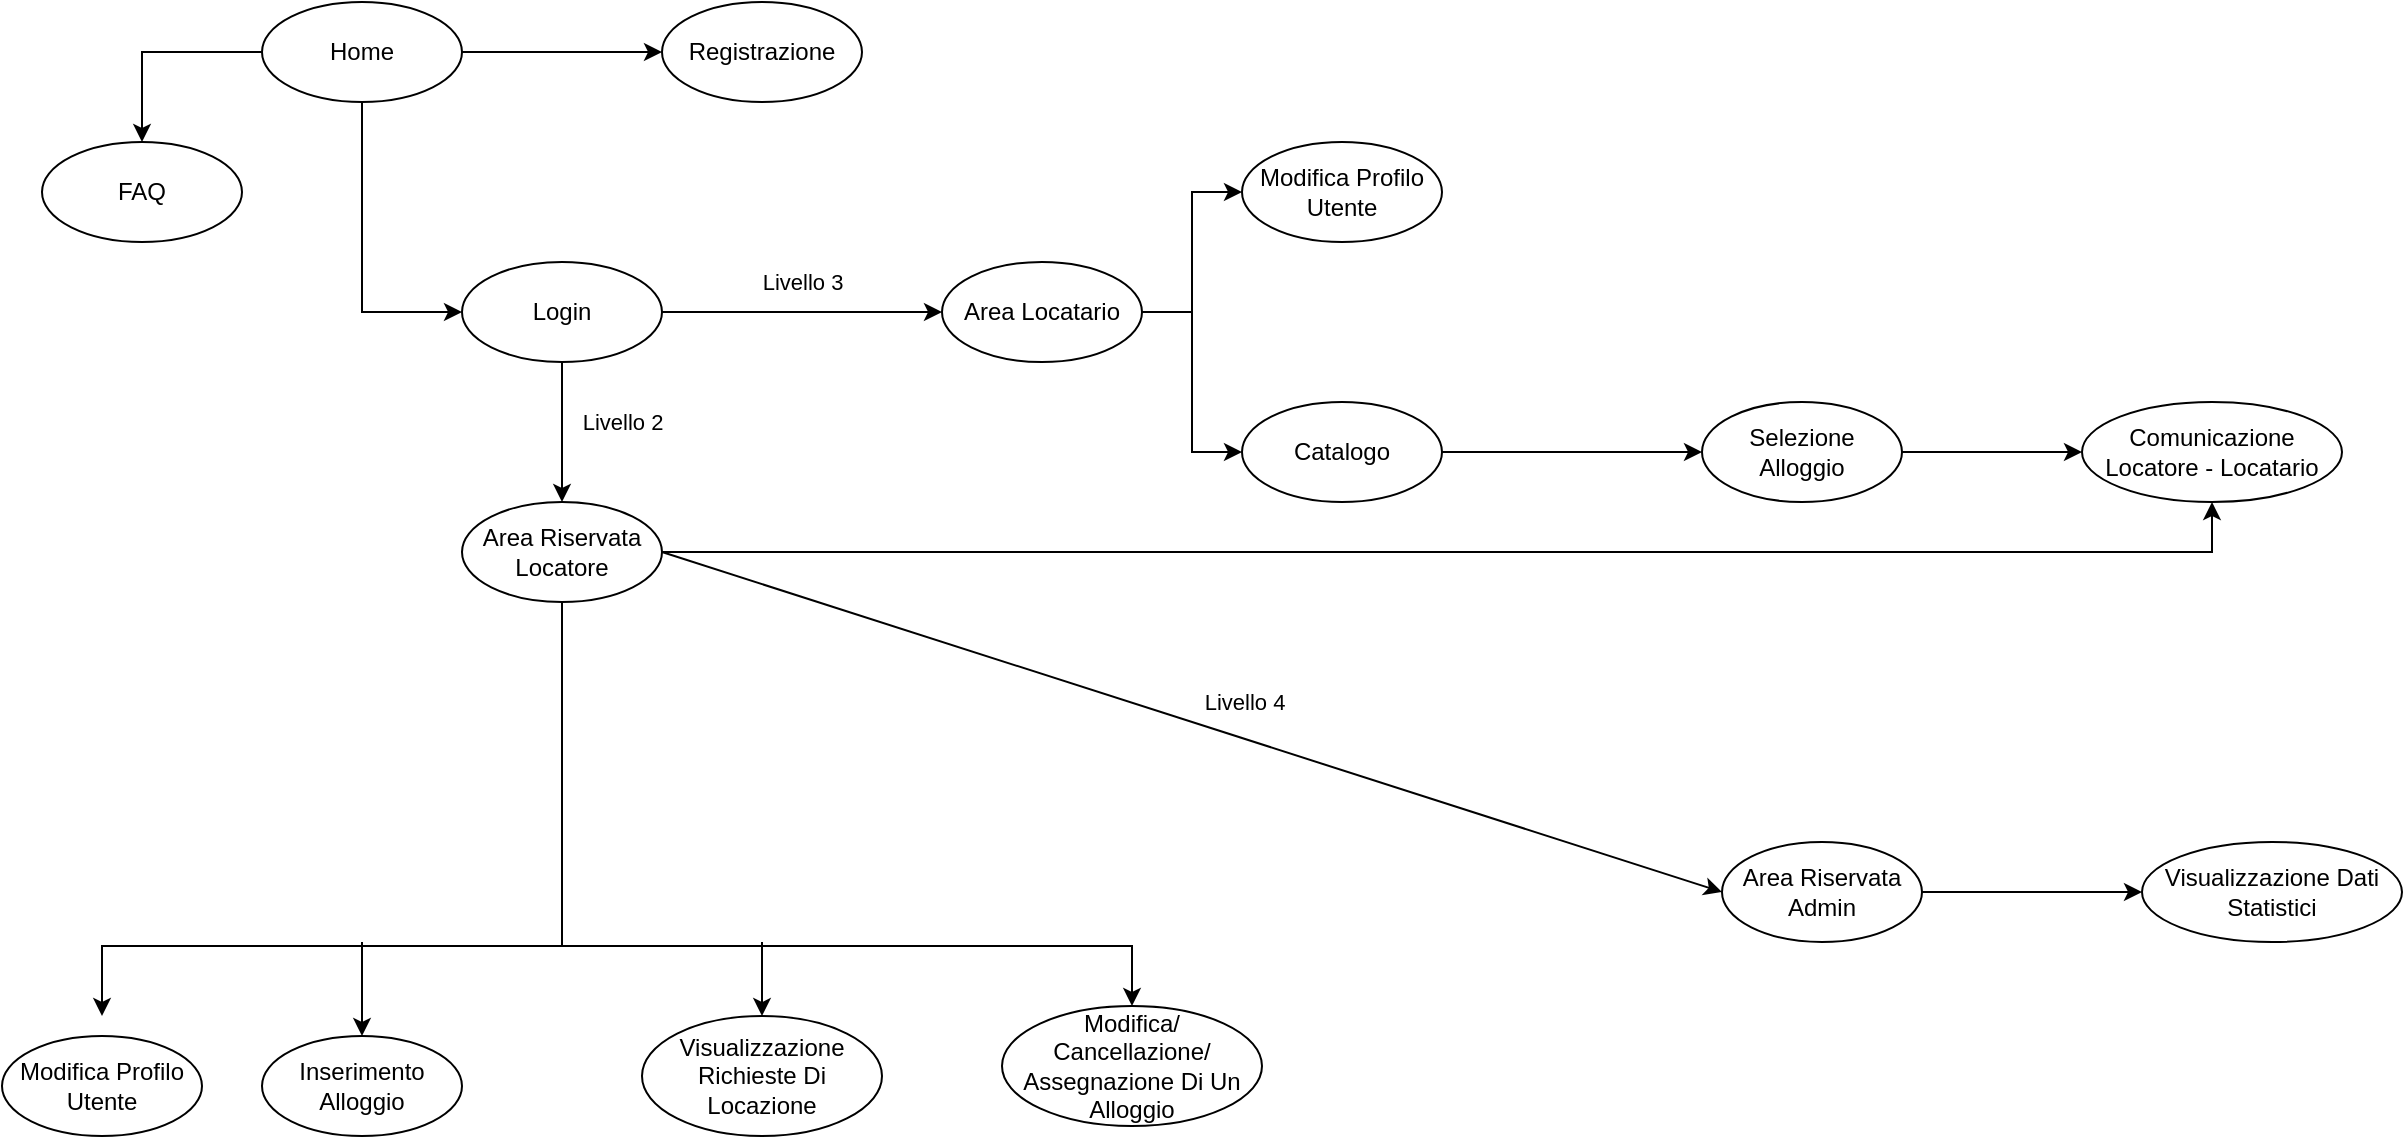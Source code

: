 <mxfile version="13.9.9" type="device"><diagram id="v6ekHVBVUGwrWkZOv1XO" name="Pagina-1"><mxGraphModel dx="1730" dy="998" grid="1" gridSize="10" guides="1" tooltips="1" connect="1" arrows="1" fold="1" page="1" pageScale="1" pageWidth="827" pageHeight="1169" math="0" shadow="0"><root><mxCell id="0"/><mxCell id="1" parent="0"/><mxCell id="ljh_oaeWydnO63AR7GSr-5" style="edgeStyle=orthogonalEdgeStyle;rounded=0;orthogonalLoop=1;jettySize=auto;html=1;entryX=0.5;entryY=0;entryDx=0;entryDy=0;" edge="1" parent="1" source="ljh_oaeWydnO63AR7GSr-1" target="ljh_oaeWydnO63AR7GSr-4"><mxGeometry relative="1" as="geometry"/></mxCell><mxCell id="ljh_oaeWydnO63AR7GSr-7" style="edgeStyle=orthogonalEdgeStyle;rounded=0;orthogonalLoop=1;jettySize=auto;html=1;entryX=0;entryY=0.5;entryDx=0;entryDy=0;" edge="1" parent="1" source="ljh_oaeWydnO63AR7GSr-1" target="ljh_oaeWydnO63AR7GSr-6"><mxGeometry relative="1" as="geometry"/></mxCell><mxCell id="ljh_oaeWydnO63AR7GSr-10" style="edgeStyle=orthogonalEdgeStyle;rounded=0;orthogonalLoop=1;jettySize=auto;html=1;entryX=0;entryY=0.5;entryDx=0;entryDy=0;" edge="1" parent="1" source="ljh_oaeWydnO63AR7GSr-1" target="ljh_oaeWydnO63AR7GSr-8"><mxGeometry relative="1" as="geometry"/></mxCell><mxCell id="ljh_oaeWydnO63AR7GSr-1" value="Home" style="ellipse;whiteSpace=wrap;html=1;" vertex="1" parent="1"><mxGeometry x="150" y="80" width="100" height="50" as="geometry"/></mxCell><mxCell id="ljh_oaeWydnO63AR7GSr-4" value="FAQ" style="ellipse;whiteSpace=wrap;html=1;" vertex="1" parent="1"><mxGeometry x="40" y="150" width="100" height="50" as="geometry"/></mxCell><mxCell id="ljh_oaeWydnO63AR7GSr-6" value="Registrazione" style="ellipse;whiteSpace=wrap;html=1;" vertex="1" parent="1"><mxGeometry x="350" y="80" width="100" height="50" as="geometry"/></mxCell><mxCell id="ljh_oaeWydnO63AR7GSr-12" value="Livello 2" style="edgeStyle=orthogonalEdgeStyle;rounded=0;orthogonalLoop=1;jettySize=auto;html=1;entryX=0.5;entryY=0;entryDx=0;entryDy=0;" edge="1" parent="1" source="ljh_oaeWydnO63AR7GSr-8" target="ljh_oaeWydnO63AR7GSr-11"><mxGeometry x="-0.143" y="30" relative="1" as="geometry"><mxPoint as="offset"/></mxGeometry></mxCell><mxCell id="ljh_oaeWydnO63AR7GSr-26" value="Livello 3" style="edgeStyle=orthogonalEdgeStyle;rounded=0;orthogonalLoop=1;jettySize=auto;html=1;entryX=0;entryY=0.5;entryDx=0;entryDy=0;" edge="1" parent="1" source="ljh_oaeWydnO63AR7GSr-8" target="ljh_oaeWydnO63AR7GSr-25"><mxGeometry y="15" relative="1" as="geometry"><mxPoint as="offset"/></mxGeometry></mxCell><mxCell id="ljh_oaeWydnO63AR7GSr-8" value="Login" style="ellipse;whiteSpace=wrap;html=1;" vertex="1" parent="1"><mxGeometry x="250" y="210" width="100" height="50" as="geometry"/></mxCell><mxCell id="ljh_oaeWydnO63AR7GSr-23" style="edgeStyle=orthogonalEdgeStyle;rounded=0;orthogonalLoop=1;jettySize=auto;html=1;entryX=0.5;entryY=0;entryDx=0;entryDy=0;" edge="1" parent="1"><mxGeometry relative="1" as="geometry"><mxPoint x="300" y="522" as="sourcePoint"/><mxPoint x="70" y="587" as="targetPoint"/><Array as="points"><mxPoint x="300" y="552"/><mxPoint x="70" y="552"/></Array></mxGeometry></mxCell><mxCell id="ljh_oaeWydnO63AR7GSr-24" style="edgeStyle=orthogonalEdgeStyle;rounded=0;orthogonalLoop=1;jettySize=auto;html=1;entryX=0.5;entryY=0;entryDx=0;entryDy=0;" edge="1" parent="1" target="ljh_oaeWydnO63AR7GSr-15"><mxGeometry relative="1" as="geometry"><mxPoint x="300" y="522" as="sourcePoint"/><Array as="points"><mxPoint x="300" y="552"/><mxPoint x="585" y="552"/></Array></mxGeometry></mxCell><mxCell id="ljh_oaeWydnO63AR7GSr-35" style="edgeStyle=orthogonalEdgeStyle;rounded=0;orthogonalLoop=1;jettySize=auto;html=1;entryX=0.5;entryY=1;entryDx=0;entryDy=0;" edge="1" parent="1" source="ljh_oaeWydnO63AR7GSr-11" target="ljh_oaeWydnO63AR7GSr-31"><mxGeometry relative="1" as="geometry"/></mxCell><mxCell id="ljh_oaeWydnO63AR7GSr-11" value="Area Riservata Locatore" style="ellipse;whiteSpace=wrap;html=1;" vertex="1" parent="1"><mxGeometry x="250" y="330" width="100" height="50" as="geometry"/></mxCell><mxCell id="ljh_oaeWydnO63AR7GSr-13" value="Modifica Profilo Utente" style="ellipse;whiteSpace=wrap;html=1;" vertex="1" parent="1"><mxGeometry x="20" y="597" width="100" height="50" as="geometry"/></mxCell><mxCell id="ljh_oaeWydnO63AR7GSr-14" value="Visualizzazione Richieste Di Locazione" style="ellipse;whiteSpace=wrap;html=1;" vertex="1" parent="1"><mxGeometry x="340" y="587" width="120" height="60" as="geometry"/></mxCell><mxCell id="ljh_oaeWydnO63AR7GSr-15" value="Modifica/ Cancellazione/ Assegnazione Di Un Alloggio" style="ellipse;whiteSpace=wrap;html=1;" vertex="1" parent="1"><mxGeometry x="520" y="582" width="130" height="60" as="geometry"/></mxCell><mxCell id="ljh_oaeWydnO63AR7GSr-16" value="Inserimento Alloggio" style="ellipse;whiteSpace=wrap;html=1;" vertex="1" parent="1"><mxGeometry x="150" y="597" width="100" height="50" as="geometry"/></mxCell><mxCell id="ljh_oaeWydnO63AR7GSr-29" style="edgeStyle=orthogonalEdgeStyle;rounded=0;orthogonalLoop=1;jettySize=auto;html=1;entryX=0;entryY=0.5;entryDx=0;entryDy=0;" edge="1" parent="1" source="ljh_oaeWydnO63AR7GSr-25" target="ljh_oaeWydnO63AR7GSr-27"><mxGeometry relative="1" as="geometry"/></mxCell><mxCell id="ljh_oaeWydnO63AR7GSr-30" style="edgeStyle=orthogonalEdgeStyle;rounded=0;orthogonalLoop=1;jettySize=auto;html=1;entryX=0;entryY=0.5;entryDx=0;entryDy=0;" edge="1" parent="1" source="ljh_oaeWydnO63AR7GSr-25" target="ljh_oaeWydnO63AR7GSr-28"><mxGeometry relative="1" as="geometry"/></mxCell><mxCell id="ljh_oaeWydnO63AR7GSr-25" value="Area Locatario" style="ellipse;whiteSpace=wrap;html=1;" vertex="1" parent="1"><mxGeometry x="490" y="210" width="100" height="50" as="geometry"/></mxCell><mxCell id="ljh_oaeWydnO63AR7GSr-33" style="edgeStyle=orthogonalEdgeStyle;rounded=0;orthogonalLoop=1;jettySize=auto;html=1;" edge="1" parent="1" source="ljh_oaeWydnO63AR7GSr-27" target="ljh_oaeWydnO63AR7GSr-32"><mxGeometry relative="1" as="geometry"/></mxCell><mxCell id="ljh_oaeWydnO63AR7GSr-27" value="Catalogo" style="ellipse;whiteSpace=wrap;html=1;" vertex="1" parent="1"><mxGeometry x="640" y="280" width="100" height="50" as="geometry"/></mxCell><mxCell id="ljh_oaeWydnO63AR7GSr-28" value="Modifica Profilo Utente" style="ellipse;whiteSpace=wrap;html=1;" vertex="1" parent="1"><mxGeometry x="640" y="150" width="100" height="50" as="geometry"/></mxCell><mxCell id="ljh_oaeWydnO63AR7GSr-31" value="Comunicazione Locatore - Locatario" style="ellipse;whiteSpace=wrap;html=1;" vertex="1" parent="1"><mxGeometry x="1060" y="280" width="130" height="50" as="geometry"/></mxCell><mxCell id="ljh_oaeWydnO63AR7GSr-34" style="edgeStyle=orthogonalEdgeStyle;rounded=0;orthogonalLoop=1;jettySize=auto;html=1;entryX=0;entryY=0.5;entryDx=0;entryDy=0;" edge="1" parent="1" source="ljh_oaeWydnO63AR7GSr-32" target="ljh_oaeWydnO63AR7GSr-31"><mxGeometry relative="1" as="geometry"/></mxCell><mxCell id="ljh_oaeWydnO63AR7GSr-32" value="Selezione Alloggio" style="ellipse;whiteSpace=wrap;html=1;" vertex="1" parent="1"><mxGeometry x="870" y="280" width="100" height="50" as="geometry"/></mxCell><mxCell id="ljh_oaeWydnO63AR7GSr-43" style="edgeStyle=orthogonalEdgeStyle;rounded=0;orthogonalLoop=1;jettySize=auto;html=1;entryX=0;entryY=0.5;entryDx=0;entryDy=0;" edge="1" parent="1" source="ljh_oaeWydnO63AR7GSr-36" target="ljh_oaeWydnO63AR7GSr-42"><mxGeometry relative="1" as="geometry"/></mxCell><mxCell id="ljh_oaeWydnO63AR7GSr-36" value="Area Riservata Admin" style="ellipse;whiteSpace=wrap;html=1;" vertex="1" parent="1"><mxGeometry x="880" y="500" width="100" height="50" as="geometry"/></mxCell><mxCell id="ljh_oaeWydnO63AR7GSr-37" value="Livello 4" style="endArrow=classic;html=1;exitX=1;exitY=0.5;exitDx=0;exitDy=0;entryX=0;entryY=0.5;entryDx=0;entryDy=0;" edge="1" parent="1" source="ljh_oaeWydnO63AR7GSr-11" target="ljh_oaeWydnO63AR7GSr-36"><mxGeometry x="0.075" y="17" width="50" height="50" relative="1" as="geometry"><mxPoint x="490" y="520" as="sourcePoint"/><mxPoint x="540" y="470" as="targetPoint"/><mxPoint x="1" as="offset"/></mxGeometry></mxCell><mxCell id="ljh_oaeWydnO63AR7GSr-39" value="" style="endArrow=none;html=1;exitX=0.5;exitY=1;exitDx=0;exitDy=0;" edge="1" parent="1" source="ljh_oaeWydnO63AR7GSr-11"><mxGeometry width="50" height="50" relative="1" as="geometry"><mxPoint x="490" y="520" as="sourcePoint"/><mxPoint x="300" y="550" as="targetPoint"/></mxGeometry></mxCell><mxCell id="ljh_oaeWydnO63AR7GSr-40" value="" style="endArrow=classic;html=1;entryX=0.5;entryY=0;entryDx=0;entryDy=0;" edge="1" parent="1" target="ljh_oaeWydnO63AR7GSr-16"><mxGeometry width="50" height="50" relative="1" as="geometry"><mxPoint x="200" y="550" as="sourcePoint"/><mxPoint x="540" y="470" as="targetPoint"/></mxGeometry></mxCell><mxCell id="ljh_oaeWydnO63AR7GSr-41" value="" style="endArrow=classic;html=1;entryX=0.5;entryY=0;entryDx=0;entryDy=0;" edge="1" parent="1" target="ljh_oaeWydnO63AR7GSr-14"><mxGeometry width="50" height="50" relative="1" as="geometry"><mxPoint x="400" y="550" as="sourcePoint"/><mxPoint x="540" y="470" as="targetPoint"/></mxGeometry></mxCell><mxCell id="ljh_oaeWydnO63AR7GSr-42" value="Visualizzazione Dati Statistici" style="ellipse;whiteSpace=wrap;html=1;" vertex="1" parent="1"><mxGeometry x="1090" y="500" width="130" height="50" as="geometry"/></mxCell></root></mxGraphModel></diagram></mxfile>